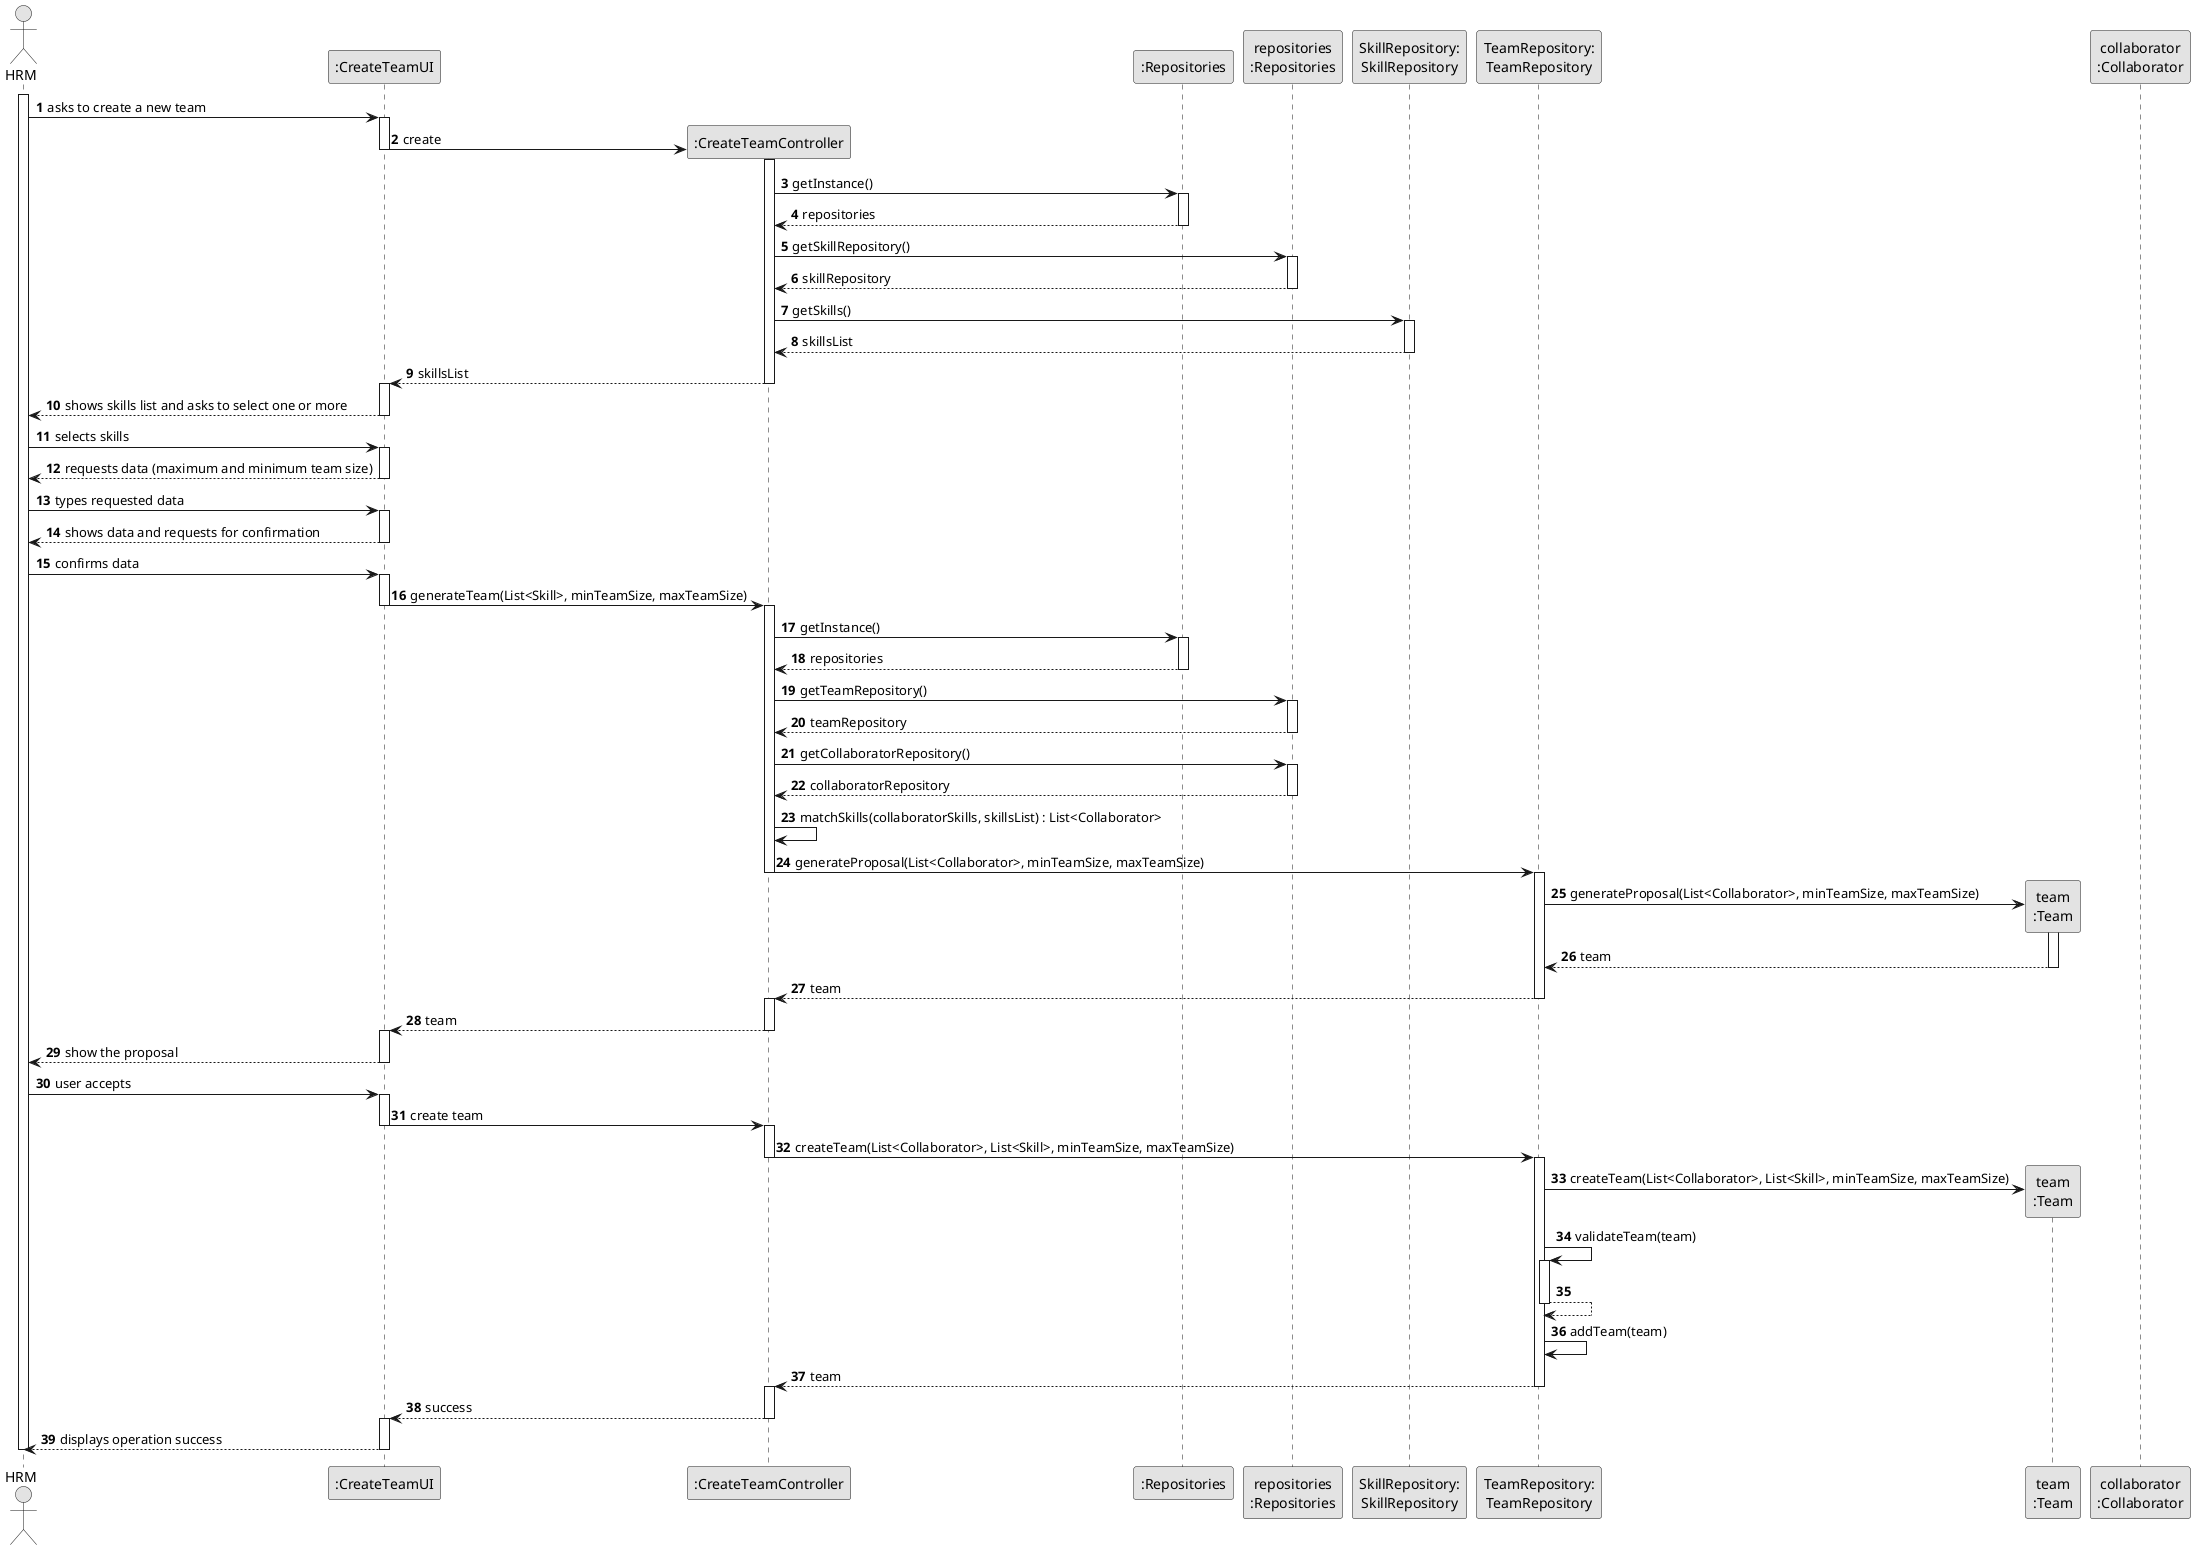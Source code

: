 @startuml
skinparam monochrome true
skinparam packageStyle rectangle
skinparam shadowing false

autonumber

'hide footbox
actor "HRM" as ADM
participant ":CreateTeamUI" as UI
participant ":CreateTeamController" as CTRL
participant ":Repositories" as RepositorySingleton
participant "repositories\n:Repositories" as PLAT
participant "SkillRepository:\nSkillRepository" as SkillRepository
participant "TeamRepository:\nTeamRepository" as TeamRepository
participant "team\n:Team" as Team
participant "collaborator\n:Collaborator" as Collaborator

activate ADM

    ADM -> UI : asks to create a new team
    activate UI

        UI -> CTRL** : create
        deactivate UI
        activate CTRL

            CTRL -> RepositorySingleton : getInstance()
            activate RepositorySingleton

                RepositorySingleton --> CTRL: repositories
            deactivate RepositorySingleton

            CTRL -> PLAT : getSkillRepository()
            activate PLAT

                PLAT --> CTRL: skillRepository
            deactivate PLAT

            CTRL -> SkillRepository : getSkills()
            activate SkillRepository

                SkillRepository --> CTRL : skillsList
            deactivate SkillRepository

            CTRL --> UI : skillsList
            deactivate CTRL

        activate UI

        UI --> ADM : shows skills list and asks to select one or more
        deactivate UI

    ADM -> UI : selects skills
    activate UI

    UI --> ADM : requests data (maximum and minimum team size)
    deactivate UI

ADM -> UI : types requested data
activate UI

    UI --> ADM : shows data and requests for confirmation
    deactivate UI

ADM -> UI : confirms data
activate UI

UI -> CTRL : generateTeam(List<Skill>, minTeamSize, maxTeamSize)
deactivate UI
activate CTRL

    CTRL -> RepositorySingleton : getInstance()
    activate RepositorySingleton

        RepositorySingleton --> CTRL: repositories
    deactivate RepositorySingleton

    CTRL -> PLAT : getTeamRepository()
    activate PLAT

        PLAT --> CTRL: teamRepository
    deactivate PLAT

    CTRL -> PLAT : getCollaboratorRepository()
    activate PLAT

        PLAT --> CTRL: collaboratorRepository
    deactivate PLAT


    CTRL -> CTRL : matchSkills(collaboratorSkills, skillsList) : List<Collaborator>

    CTRL -> TeamRepository : generateProposal(List<Collaborator>, minTeamSize, maxTeamSize)
deactivate CTRL
    activate TeamRepository

        TeamRepository -> Team**: generateProposal(List<Collaborator>, minTeamSize, maxTeamSize)
activate Team
Team -->TeamRepository : team
deactivate Team
TeamRepository --> CTRL : team
    deactivate TeamRepository
    activate CTRL
    CTRL --> UI : team
    deactivate CTRL
    activate UI





UI --> ADM: show the proposal
deactivate UI

ADM -> UI: user accepts
activate UI

    UI -> CTRL : create team
    deactivate UI
    activate CTRL

            CTRL -> TeamRepository: createTeam(List<Collaborator>, List<Skill>, minTeamSize, maxTeamSize)
            deactivate CTRL
            activate TeamRepository

            TeamRepository -> Team**: createTeam(List<Collaborator>, List<Skill>, minTeamSize, maxTeamSize)

                TeamRepository -> TeamRepository: validateTeam(team)
            activate TeamRepository

                TeamRepository --> TeamRepository
            deactivate TeamRepository

            TeamRepository -> TeamRepository: addTeam(team)

            TeamRepository --> CTRL: team
        deactivate TeamRepository
        activate CTRL

        CTRL --> UI : success
        deactivate CTRL
        activate UI

        UI --> ADM: displays operation success
deactivate UI

deactivate ADM

@enduml
